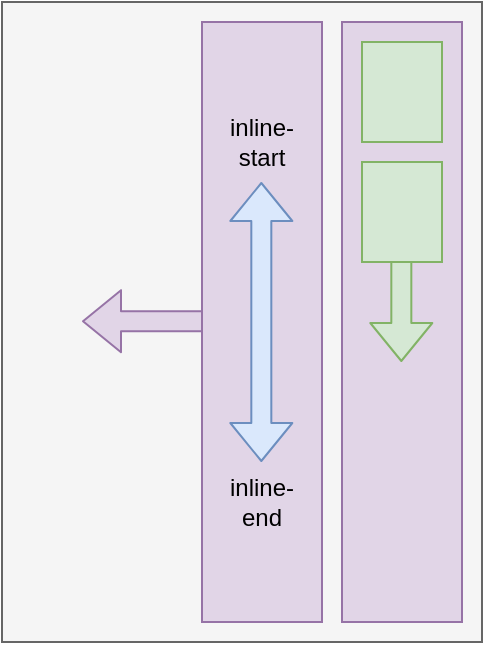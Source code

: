 <mxfile version="13.1.5" type="device"><diagram id="LgjTPwxMQ01JuIyx9_Hg" name="Page-1"><mxGraphModel dx="1032" dy="638" grid="1" gridSize="10" guides="1" tooltips="1" connect="1" arrows="1" fold="1" page="1" pageScale="1" pageWidth="850" pageHeight="1100" math="0" shadow="0"><root><mxCell id="0"/><mxCell id="1" parent="0"/><mxCell id="t0PvGvEKLj19Cgtn3Sia-1" value="" style="rounded=0;whiteSpace=wrap;html=1;fillColor=#f5f5f5;strokeColor=#666666;fontColor=#333333;" parent="1" vertex="1"><mxGeometry x="160" y="80" width="240" height="320" as="geometry"/></mxCell><mxCell id="t0PvGvEKLj19Cgtn3Sia-6" value="" style="shape=flexArrow;endArrow=classic;html=1;fillColor=#e1d5e7;strokeColor=#9673a6;" parent="1" edge="1"><mxGeometry width="50" height="50" relative="1" as="geometry"><mxPoint x="270" y="239.58" as="sourcePoint"/><mxPoint x="200" y="239.58" as="targetPoint"/></mxGeometry></mxCell><mxCell id="t0PvGvEKLj19Cgtn3Sia-2" value="" style="rounded=0;whiteSpace=wrap;html=1;fillColor=#e1d5e7;strokeColor=#9673a6;" parent="1" vertex="1"><mxGeometry x="260" y="90" width="60" height="300" as="geometry"/></mxCell><mxCell id="t0PvGvEKLj19Cgtn3Sia-7" value="" style="rounded=0;whiteSpace=wrap;html=1;fillColor=#e1d5e7;strokeColor=#9673a6;" parent="1" vertex="1"><mxGeometry x="330" y="90" width="60" height="300" as="geometry"/></mxCell><mxCell id="t0PvGvEKLj19Cgtn3Sia-15" value="" style="shape=flexArrow;endArrow=classic;html=1;fillColor=#d5e8d4;strokeColor=#82b366;" parent="1" edge="1"><mxGeometry width="50" height="50" relative="1" as="geometry"><mxPoint x="359.66" y="200" as="sourcePoint"/><mxPoint x="359.66" y="260" as="targetPoint"/></mxGeometry></mxCell><mxCell id="t0PvGvEKLj19Cgtn3Sia-13" value="" style="rounded=0;whiteSpace=wrap;html=1;fillColor=#d5e8d4;strokeColor=#82b366;" parent="1" vertex="1"><mxGeometry x="340" y="100" width="40" height="50" as="geometry"/></mxCell><mxCell id="t0PvGvEKLj19Cgtn3Sia-14" value="" style="rounded=0;whiteSpace=wrap;html=1;fillColor=#d5e8d4;strokeColor=#82b366;" parent="1" vertex="1"><mxGeometry x="340" y="160" width="40" height="50" as="geometry"/></mxCell><mxCell id="GNUb7ZuQKTKfTyXtQw4--1" value="inline-start" style="text;html=1;strokeColor=none;fillColor=none;align=center;verticalAlign=middle;whiteSpace=wrap;rounded=0;" vertex="1" parent="1"><mxGeometry x="270" y="140" width="40" height="20" as="geometry"/></mxCell><mxCell id="GNUb7ZuQKTKfTyXtQw4--2" value="inline-end" style="text;html=1;strokeColor=none;fillColor=none;align=center;verticalAlign=middle;whiteSpace=wrap;rounded=0;" vertex="1" parent="1"><mxGeometry x="270" y="320" width="40" height="20" as="geometry"/></mxCell><mxCell id="GNUb7ZuQKTKfTyXtQw4--3" value="" style="shape=flexArrow;endArrow=classic;startArrow=classic;html=1;fillColor=#dae8fc;strokeColor=#6c8ebf;" edge="1" parent="1"><mxGeometry width="50" height="50" relative="1" as="geometry"><mxPoint x="289.66" y="310.0" as="sourcePoint"/><mxPoint x="289.66" y="170" as="targetPoint"/></mxGeometry></mxCell></root></mxGraphModel></diagram></mxfile>